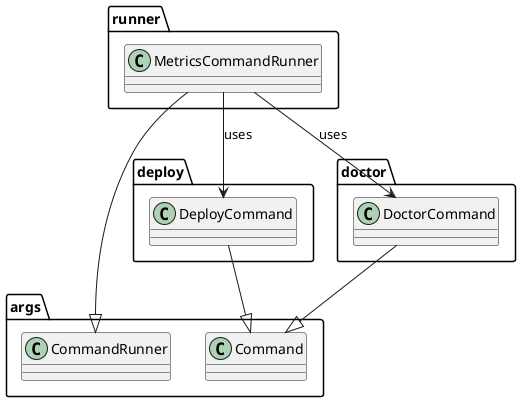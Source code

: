 @startuml metrics_command_runner_class_diagram

package args {
    class CommandRunner{}
    class Command {}
}

package runner {
    class MetricsCommandRunner {}
}

package deploy {
    class DeployCommand {}
}

package doctor {
    class DoctorCommand {}
}

MetricsCommandRunner --> DoctorCommand : uses
MetricsCommandRunner --> DeployCommand : uses
DeployCommand --|> Command
DoctorCommand --|> Command
MetricsCommandRunner --|> CommandRunner

@enduml

